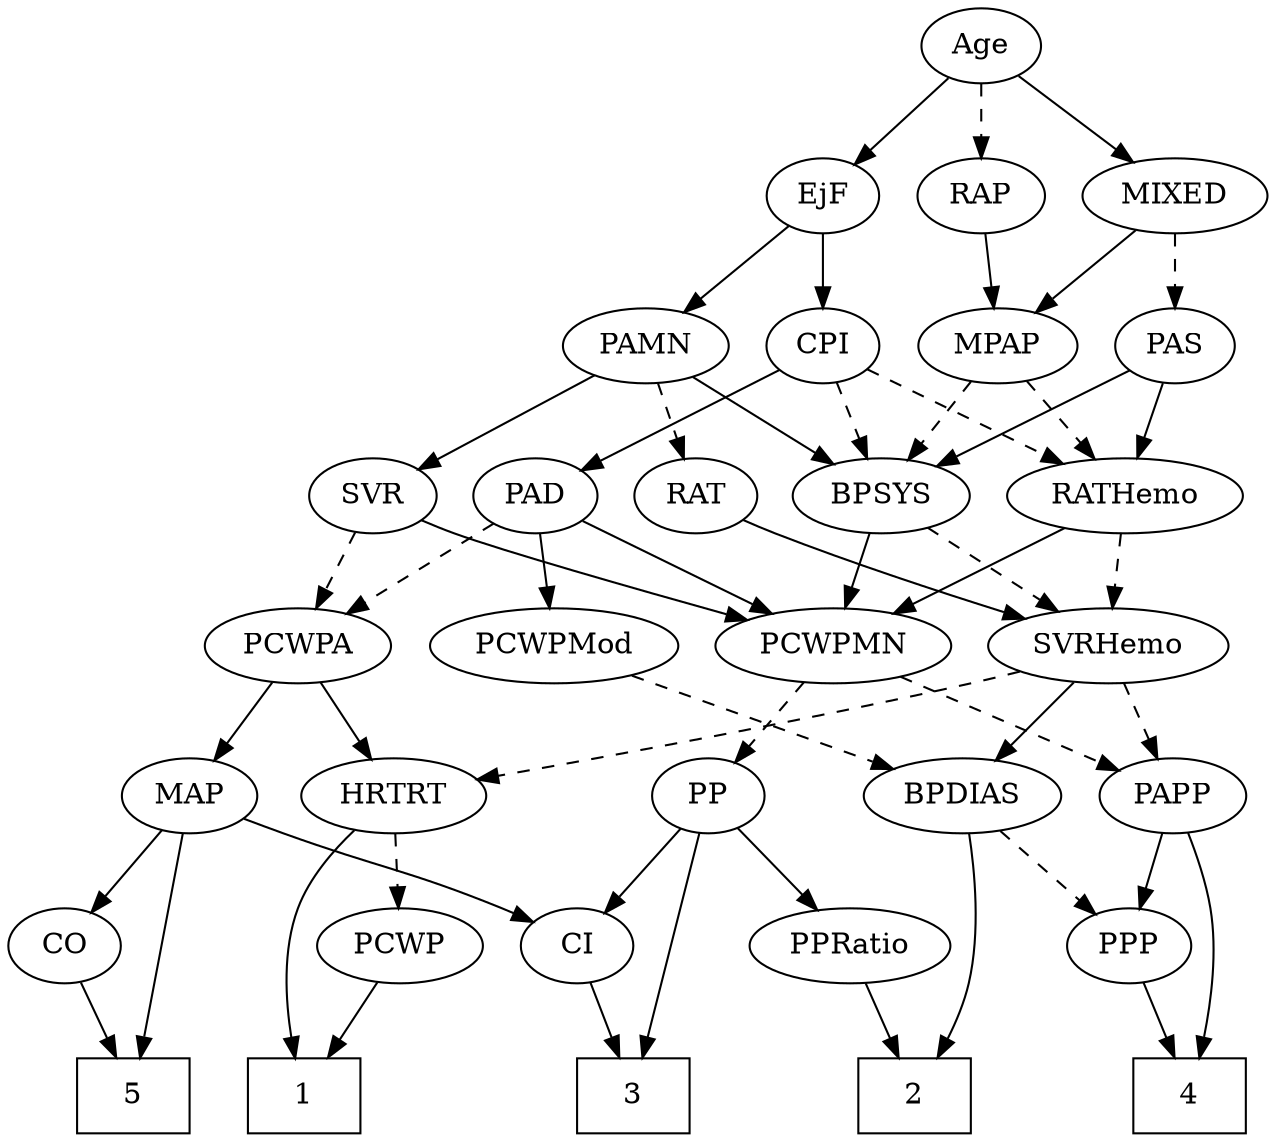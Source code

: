 strict digraph {
	graph [bb="0,0,570.39,540"];
	node [label="\N"];
	1	[height=0.5,
		pos="77.097,18",
		shape=box,
		width=0.75];
	2	[height=0.5,
		pos="411.1,18",
		shape=box,
		width=0.75];
	3	[height=0.5,
		pos="288.1,18",
		shape=box,
		width=0.75];
	4	[height=0.5,
		pos="536.1,18",
		shape=box,
		width=0.75];
	5	[height=0.5,
		pos="172.1,18",
		shape=box,
		width=0.75];
	Age	[height=0.5,
		pos="444.1,522",
		width=0.75];
	EjF	[height=0.5,
		pos="371.1,450",
		width=0.75];
	Age -> EjF	[pos="e,385.85,465.14 429.32,506.83 418.93,496.87 404.85,483.37 393.14,472.14",
		style=solid];
	RAP	[height=0.5,
		pos="444.1,450",
		width=0.77632];
	Age -> RAP	[pos="e,444.1,468.1 444.1,503.7 444.1,495.98 444.1,486.71 444.1,478.11",
		style=dashed];
	MIXED	[height=0.5,
		pos="530.1,450",
		width=1.1193];
	Age -> MIXED	[pos="e,511.48,466.16 460.68,507.5 472.84,497.61 489.6,483.96 503.6,472.56",
		style=solid];
	PAMN	[height=0.5,
		pos="290.1,378",
		width=1.011];
	EjF -> PAMN	[pos="e,307.47,394.01 355.09,435.17 343.72,425.34 328.21,411.93 315.19,400.69",
		style=solid];
	CPI	[height=0.5,
		pos="371.1,378",
		width=0.75];
	EjF -> CPI	[pos="e,371.1,396.1 371.1,431.7 371.1,423.98 371.1,414.71 371.1,406.11",
		style=solid];
	MPAP	[height=0.5,
		pos="451.1,378",
		width=0.97491];
	RAP -> MPAP	[pos="e,449.39,396.1 445.83,431.7 446.6,423.98 447.53,414.71 448.39,406.11",
		style=solid];
	MIXED -> MPAP	[pos="e,468.04,394.01 512.56,433.46 501.68,423.82 487.52,411.28 475.54,400.66",
		style=solid];
	PAS	[height=0.5,
		pos="531.1,378",
		width=0.75];
	MIXED -> PAS	[pos="e,530.85,396.1 530.34,431.7 530.45,423.98 530.59,414.71 530.71,406.11",
		style=dashed];
	BPSYS	[height=0.5,
		pos="400.1,306",
		width=1.0471];
	MPAP -> BPSYS	[pos="e,411.86,323.15 439.27,360.76 432.9,352.02 424.91,341.05 417.81,331.31",
		style=dashed];
	RATHemo	[height=0.5,
		pos="505.1,306",
		width=1.3721];
	MPAP -> RATHemo	[pos="e,492.14,323.8 463.35,361.12 469.99,352.51 478.35,341.67 485.84,331.96",
		style=dashed];
	PCWPMN	[height=0.5,
		pos="375.1,234",
		width=1.3902];
	BPSYS -> PCWPMN	[pos="e,381.27,252.28 394.05,288.05 391.23,280.18 387.82,270.62 384.67,261.79",
		style=solid];
	SVRHemo	[height=0.5,
		pos="493.1,234",
		width=1.3902];
	BPSYS -> SVRHemo	[pos="e,472.56,250.46 419.37,290.5 432.35,280.72 449.72,267.65 464.33,256.65",
		style=dashed];
	PAD	[height=0.5,
		pos="243.1,306",
		width=0.79437];
	PCWPMod	[height=0.5,
		pos="255.1,234",
		width=1.4443];
	PAD -> PCWPMod	[pos="e,252.14,252.28 246,288.05 247.32,280.35 248.92,271.03 250.41,262.36",
		style=solid];
	PCWPA	[height=0.5,
		pos="143.1,234",
		width=1.1555];
	PAD -> PCWPA	[pos="e,164.09,249.7 224.76,292.16 210.16,281.94 189.45,267.44 172.54,255.61",
		style=dashed];
	PAD -> PCWPMN	[pos="e,348,249.37 264.3,293.75 284.38,283.11 314.92,266.91 338.85,254.22",
		style=solid];
	CO	[height=0.5,
		pos="153.1,90",
		width=0.75];
	CO -> 5	[pos="e,167.41,36.275 157.7,72.055 159.81,64.261 162.37,54.822 164.75,46.079",
		style=solid];
	PAS -> BPSYS	[pos="e,424.43,320 510.63,366.06 489.95,355.02 457.68,337.77 433.33,324.76",
		style=solid];
	PAS -> RATHemo	[pos="e,511.39,323.96 524.94,360.41 521.94,352.34 518.26,342.43 514.89,333.35",
		style=solid];
	PAMN -> BPSYS	[pos="e,378.3,320.87 311.57,363.34 328.12,352.81 351.21,338.11 369.67,326.36",
		style=solid];
	RAT	[height=0.5,
		pos="317.1,306",
		width=0.75827];
	PAMN -> RAT	[pos="e,310.62,323.79 296.63,360.05 299.72,352.06 303.47,342.33 306.91,333.4",
		style=dashed];
	SVR	[height=0.5,
		pos="168.1,306",
		width=0.77632];
	PAMN -> SVR	[pos="e,188.51,318.71 267.15,363.83 247.34,352.47 218.61,335.99 197.19,323.7",
		style=solid];
	RATHemo -> PCWPMN	[pos="e,401.68,249.32 478.48,290.67 458.85,280.1 431.94,265.61 410.5,254.06",
		style=solid];
	RATHemo -> SVRHemo	[pos="e,496.03,252.1 502.13,287.7 500.81,279.98 499.22,270.71 497.74,262.11",
		style=dashed];
	CPI -> BPSYS	[pos="e,393.07,323.96 377.97,360.41 381.32,352.34 385.42,342.43 389.18,333.35",
		style=dashed];
	CPI -> PAD	[pos="e,264.13,318.51 350.81,365.91 329.9,354.47 297.07,336.52 273.14,323.43",
		style=solid];
	CPI -> RATHemo	[pos="e,477.69,321.32 391.74,366.22 412.18,355.54 443.91,338.96 468.61,326.06",
		style=dashed];
	RAT -> SVRHemo	[pos="e,458.56,247.21 338.29,294.65 343.12,292.39 348.26,290.05 353.1,288 384.87,274.51 421.37,260.75 449.13,250.63",
		style=solid];
	SVR -> PCWPA	[pos="e,149.27,252.28 162.05,288.05 159.23,280.18 155.82,270.62 152.67,261.79",
		style=dashed];
	SVR -> PCWPMN	[pos="e,337.61,246.07 189.81,294.46 194.78,292.21 200.08,289.93 205.1,288 227.61,279.36 285.81,261.57 327.84,248.99",
		style=solid];
	BPDIAS	[height=0.5,
		pos="435.1,162",
		width=1.1735];
	PCWPMod -> BPDIAS	[pos="e,404.84,174.77 288.53,220 318.75,208.24 363.28,190.93 395.32,178.47",
		style=dashed];
	MAP	[height=0.5,
		pos="202.1,162",
		width=0.84854];
	PCWPA -> MAP	[pos="e,188.89,178.67 156.78,216.76 164.33,207.8 173.85,196.51 182.21,186.59",
		style=solid];
	HRTRT	[height=0.5,
		pos="109.1,162",
		width=1.1013];
	PCWPA -> HRTRT	[pos="e,117.25,179.79 134.87,216.05 130.9,207.89 126.05,197.91 121.64,188.82",
		style=solid];
	PP	[height=0.5,
		pos="324.1,162",
		width=0.75];
	PCWPMN -> PP	[pos="e,335.4,178.51 363.01,216.41 356.54,207.53 348.46,196.44 341.34,186.67",
		style=dashed];
	PAPP	[height=0.5,
		pos="527.1,162",
		width=0.88464];
	PCWPMN -> PAPP	[pos="e,503,174.1 404.76,219.34 430.31,207.57 467.15,190.61 493.72,178.37",
		style=dashed];
	SVRHemo -> BPDIAS	[pos="e,448.74,179.47 479.35,216.41 472.13,207.69 463.14,196.85 455.15,187.21",
		style=solid];
	SVRHemo -> PAPP	[pos="e,518.94,179.79 501.33,216.05 505.29,207.89 510.14,197.91 514.55,188.82",
		style=dashed];
	SVRHemo -> HRTRT	[pos="e,139.39,173.74 456.49,221.54 449.12,219.49 441.4,217.53 434.1,216 314.73,191.05 281.07,206.73 162.1,180 157.91,179.06 153.58,177.93 \
149.28,176.71",
		style=dashed];
	BPDIAS -> 2	[pos="e,421.05,36.022 437.23,143.71 438.98,125.61 440.38,96.468 435.1,72 433.14,62.916 429.48,53.517 425.61,45.201",
		style=solid];
	PPP	[height=0.5,
		pos="509.1,90",
		width=0.75];
	BPDIAS -> PPP	[pos="e,493.88,105.39 451.89,145.12 462.14,135.41 475.39,122.89 486.55,112.33",
		style=dashed];
	MAP -> 5	[pos="e,178.5,36.463 200.44,143.78 198.5,125.74 194.81,96.644 189.1,72 187.11,63.434 184.39,54.26 181.71,45.994",
		style=solid];
	MAP -> CO	[pos="e,164.17,106.82 190.98,145.12 184.78,136.26 176.92,125.04 169.98,115.12",
		style=solid];
	CI	[height=0.5,
		pos="263.1,90",
		width=0.75];
	MAP -> CI	[pos="e,250.02,106.01 215.63,145.46 223.8,136.09 234.35,123.99 243.43,113.57",
		style=solid];
	PP -> 3	[pos="e,292.47,36.268 319.83,144.15 313.69,119.94 302.31,75.054 294.98,46.133",
		style=solid];
	PPRatio	[height=0.5,
		pos="386.1,90",
		width=1.1013];
	PP -> PPRatio	[pos="e,371.67,107.29 337.25,146.15 345.29,137.07 355.77,125.24 364.96,114.87",
		style=solid];
	PP -> CI	[pos="e,276.01,105.82 311.16,146.15 302.91,136.69 292.06,124.24 282.76,113.56",
		style=solid];
	PPP -> 4	[pos="e,529.37,36.447 515.5,72.411 518.53,64.539 522.24,54.929 525.67,46.042",
		style=solid];
	PPRatio -> 2	[pos="e,404.93,36.275 392.15,72.055 394.96,64.176 398.38,54.617 401.53,45.794",
		style=solid];
	PCWP	[height=0.5,
		pos="35.097,90",
		width=0.97491];
	PCWP -> 1	[pos="e,66.629,36.447 45.05,72.411 49.926,64.285 55.913,54.307 61.386,45.184",
		style=solid];
	CI -> 3	[pos="e,281.87,36.447 269.02,72.411 271.83,64.539 275.27,54.929 278.44,46.042",
		style=solid];
	PAPP -> 4	[pos="e,540.5,36.146 534.39,144.18 538.43,133.94 543.04,120.46 545.1,108 548.49,87.444 545.86,63.991 542.58,46.322",
		style=solid];
	PAPP -> PPP	[pos="e,513.41,107.79 522.74,144.05 520.71,136.14 518.24,126.54 515.96,117.69",
		style=solid];
	HRTRT -> 1	[pos="e,80.971,36.189 105.24,143.87 99.759,119.56 89.676,74.819 83.184,46.013",
		style=solid];
	HRTRT -> PCWP	[pos="e,51.219,106.25 92.674,145.46 82.641,135.97 69.648,123.68 58.545,113.18",
		style=dashed];
}
